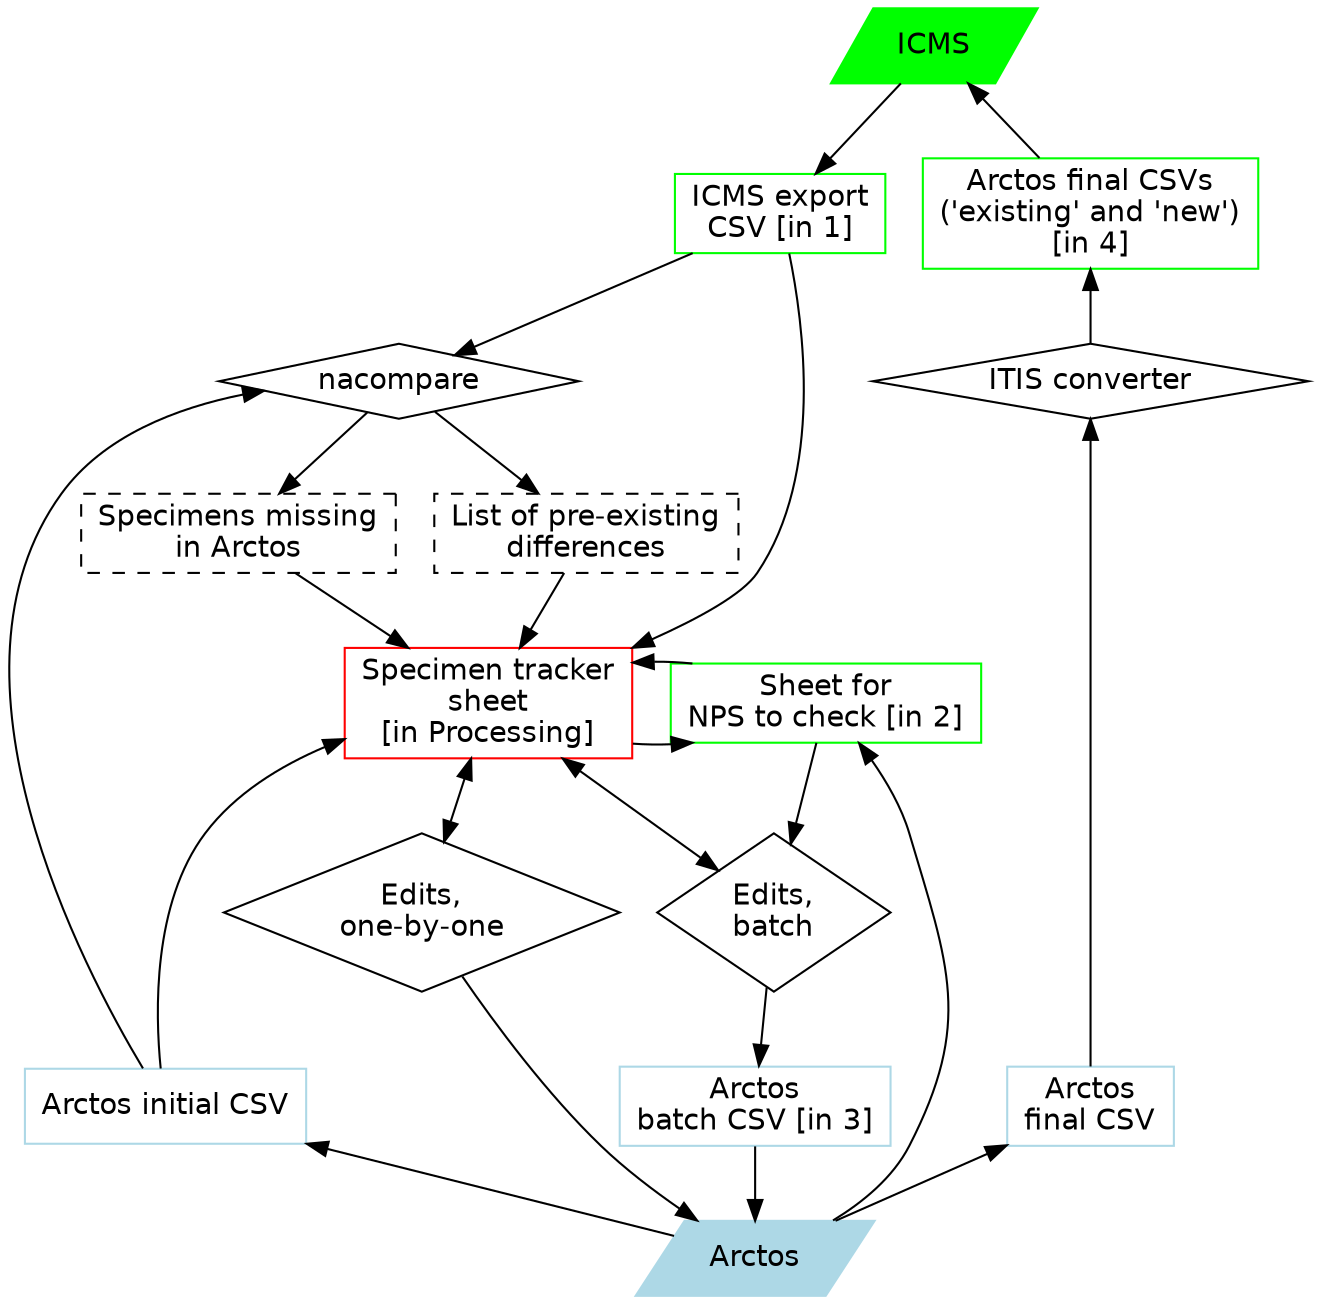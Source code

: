digraph flow {
    node [fontname="Helvetica",shape=box];
    edge [fontname="Courier", len=1.5];
    overlap=false;
    //rankdir=BT;
    newrank=true;
    ranksep=0.5
    icms [label="ICMS", shape=parallelogram,color=green,style=filled]
    //
    icms -> csv1 ;
    icms -> csv3 [dir=back];
    //
    subgraph icms1 {
        rank=same;
        csv1 [label="ICMS export\nCSV [in 1]",color=green]
        csv3 [label="Arctos final CSVs\n('existing' and 'new')\n[in 4]",
        color=green]
    };
    //
    csv1 -> nacompare;
    csv1 -> spectracker ;
    nacompare -> notes1
    nacompare -> notes2 ;
    notes1 -> spectracker
    notes2 -> spectracker
    spectracker -> csv2 [dir=back]
    csv3 -> itis [dir=back];
    npscheck -> arctos [dir=back]
    npscheck -> edits2
    //
    subgraph ala1 {
        rank=same;
        nacompare [shape=diamond];
        itis [label="ITIS converter",shape=diamond];
    }
    //
    subgraph ala2 {
        rank=same;
        spectracker [label="Specimen tracker\nsheet\n[in Processing]",
                     color=red];
        npscheck [label="Sheet for\nNPS to check [in 2]",color=green];
        //invis1 [style=invis,label=""]
    }
    //
    subgraph ala3 {
        rank=same;
        notes1 [label="List of pre-existing\ndifferences",style=dashed];
        notes2 [label="Specimens missing\nin Arctos",style=dashed];
    }
    //
    subgraph ala4 {
        rank=same;
        edits1 [label="Edits,\none-by-one",shape=diamond];
        edits2 [label="Edits,\nbatch",shape=diamond];
    };
    //
    
    nacompare -> csv2 [dir=back];
    spectracker -> npscheck;
    npscheck -> spectracker
    spectracker -> edits1 [dir=both];
    spectracker -> edits2 [dir=both];
    itis -> csv4 [dir=back];
    //
    subgraph arctos1 {
        rank=same
        csv2 [label="Arctos initial CSV",color=lightblue]
        csv4 [label="Arctos\nfinal CSV",color=lightblue]
        csv5 [label="Arctos\nbatch CSV [in 3]",color=lightblue]
    };
    edits1 -> arctos ;
    edits2 -> csv5
    csv2 -> arctos  [dir=back];
    csv4 -> arctos  [dir=back];
    csv5 -> arctos
    //
    arctos [label="Arctos", shape=parallelogram, color=lightblue,
                style=filled];
    
/*

*/
}
    
